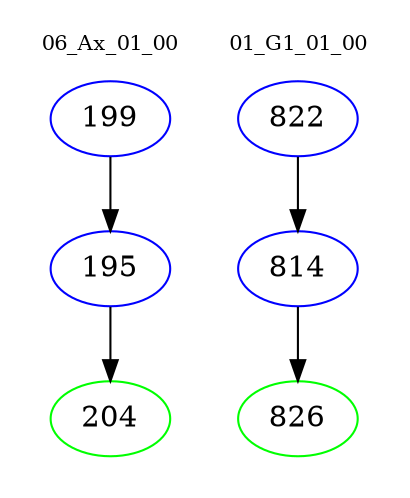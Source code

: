 digraph{
subgraph cluster_0 {
color = white
label = "06_Ax_01_00";
fontsize=10;
T0_199 [label="199", color="blue"]
T0_199 -> T0_195 [color="black"]
T0_195 [label="195", color="blue"]
T0_195 -> T0_204 [color="black"]
T0_204 [label="204", color="green"]
}
subgraph cluster_1 {
color = white
label = "01_G1_01_00";
fontsize=10;
T1_822 [label="822", color="blue"]
T1_822 -> T1_814 [color="black"]
T1_814 [label="814", color="blue"]
T1_814 -> T1_826 [color="black"]
T1_826 [label="826", color="green"]
}
}
